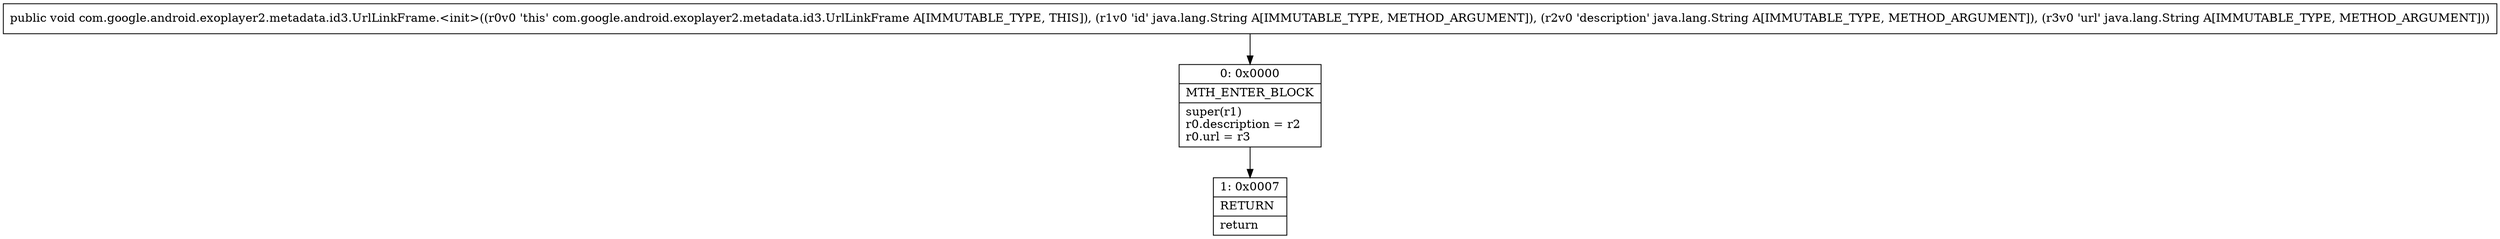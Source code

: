 digraph "CFG forcom.google.android.exoplayer2.metadata.id3.UrlLinkFrame.\<init\>(Ljava\/lang\/String;Ljava\/lang\/String;Ljava\/lang\/String;)V" {
Node_0 [shape=record,label="{0\:\ 0x0000|MTH_ENTER_BLOCK\l|super(r1)\lr0.description = r2\lr0.url = r3\l}"];
Node_1 [shape=record,label="{1\:\ 0x0007|RETURN\l|return\l}"];
MethodNode[shape=record,label="{public void com.google.android.exoplayer2.metadata.id3.UrlLinkFrame.\<init\>((r0v0 'this' com.google.android.exoplayer2.metadata.id3.UrlLinkFrame A[IMMUTABLE_TYPE, THIS]), (r1v0 'id' java.lang.String A[IMMUTABLE_TYPE, METHOD_ARGUMENT]), (r2v0 'description' java.lang.String A[IMMUTABLE_TYPE, METHOD_ARGUMENT]), (r3v0 'url' java.lang.String A[IMMUTABLE_TYPE, METHOD_ARGUMENT])) }"];
MethodNode -> Node_0;
Node_0 -> Node_1;
}

